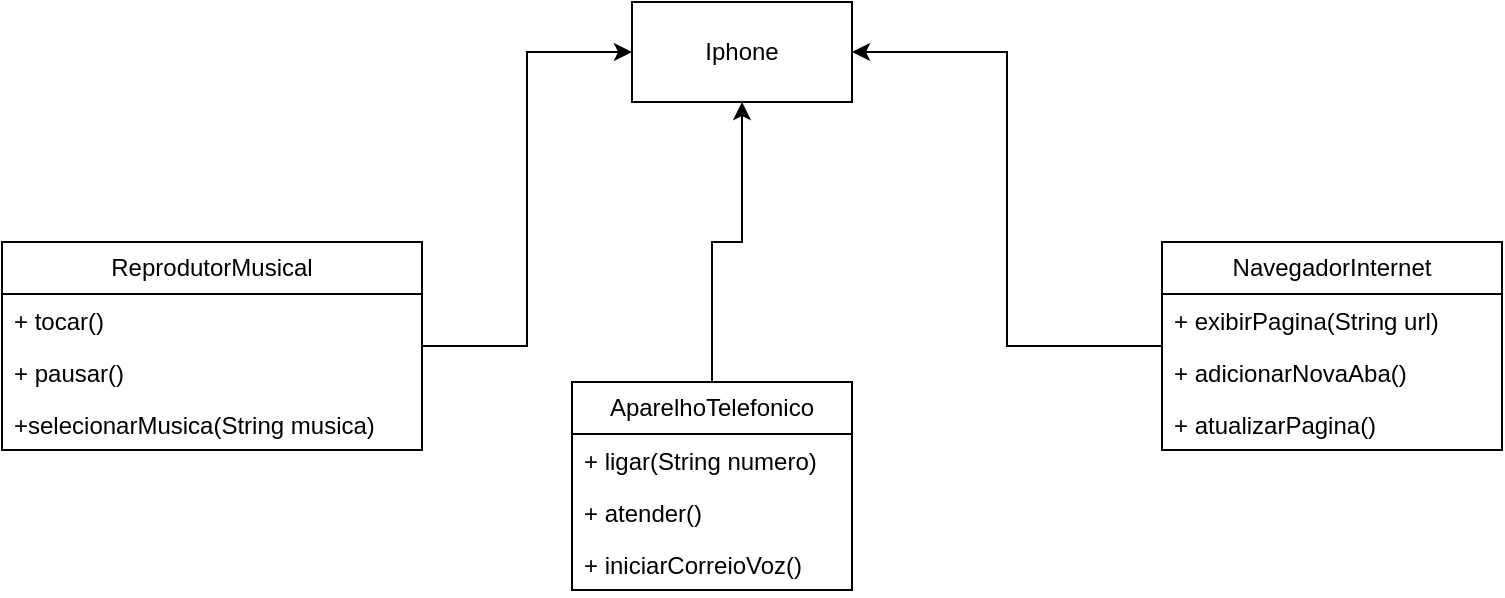 <mxfile version="24.4.13" type="github">
  <diagram name="Página-1" id="N6KTtRtmBCWM1_bf7n8Y">
    <mxGraphModel dx="1002" dy="569" grid="1" gridSize="10" guides="1" tooltips="1" connect="1" arrows="1" fold="1" page="1" pageScale="1" pageWidth="827" pageHeight="1169" math="0" shadow="0">
      <root>
        <mxCell id="0" />
        <mxCell id="1" parent="0" />
        <mxCell id="5-VN4NzJ5UHciLKMatFq-1" value="Iphone" style="html=1;whiteSpace=wrap;" vertex="1" parent="1">
          <mxGeometry x="355" y="50" width="110" height="50" as="geometry" />
        </mxCell>
        <mxCell id="5-VN4NzJ5UHciLKMatFq-24" value="" style="edgeStyle=orthogonalEdgeStyle;rounded=0;orthogonalLoop=1;jettySize=auto;html=1;entryX=0;entryY=0.5;entryDx=0;entryDy=0;" edge="1" parent="1" source="5-VN4NzJ5UHciLKMatFq-6" target="5-VN4NzJ5UHciLKMatFq-1">
          <mxGeometry relative="1" as="geometry">
            <mxPoint x="220" y="100" as="targetPoint" />
          </mxGeometry>
        </mxCell>
        <mxCell id="5-VN4NzJ5UHciLKMatFq-6" value="ReprodutorMusical" style="swimlane;fontStyle=0;childLayout=stackLayout;horizontal=1;startSize=26;fillColor=none;horizontalStack=0;resizeParent=1;resizeParentMax=0;resizeLast=0;collapsible=1;marginBottom=0;whiteSpace=wrap;html=1;" vertex="1" parent="1">
          <mxGeometry x="40" y="170" width="210" height="104" as="geometry" />
        </mxCell>
        <mxCell id="5-VN4NzJ5UHciLKMatFq-7" value="+ tocar()" style="text;strokeColor=none;fillColor=none;align=left;verticalAlign=top;spacingLeft=4;spacingRight=4;overflow=hidden;rotatable=0;points=[[0,0.5],[1,0.5]];portConstraint=eastwest;whiteSpace=wrap;html=1;" vertex="1" parent="5-VN4NzJ5UHciLKMatFq-6">
          <mxGeometry y="26" width="210" height="26" as="geometry" />
        </mxCell>
        <mxCell id="5-VN4NzJ5UHciLKMatFq-8" value="+ pausar()" style="text;strokeColor=none;fillColor=none;align=left;verticalAlign=top;spacingLeft=4;spacingRight=4;overflow=hidden;rotatable=0;points=[[0,0.5],[1,0.5]];portConstraint=eastwest;whiteSpace=wrap;html=1;" vertex="1" parent="5-VN4NzJ5UHciLKMatFq-6">
          <mxGeometry y="52" width="210" height="26" as="geometry" />
        </mxCell>
        <mxCell id="5-VN4NzJ5UHciLKMatFq-9" value="+selecionarMusica(String musica)" style="text;strokeColor=none;fillColor=none;align=left;verticalAlign=top;spacingLeft=4;spacingRight=4;overflow=hidden;rotatable=0;points=[[0,0.5],[1,0.5]];portConstraint=eastwest;whiteSpace=wrap;html=1;" vertex="1" parent="5-VN4NzJ5UHciLKMatFq-6">
          <mxGeometry y="78" width="210" height="26" as="geometry" />
        </mxCell>
        <mxCell id="5-VN4NzJ5UHciLKMatFq-26" value="" style="edgeStyle=orthogonalEdgeStyle;rounded=0;orthogonalLoop=1;jettySize=auto;html=1;entryX=1;entryY=0.5;entryDx=0;entryDy=0;" edge="1" parent="1" source="5-VN4NzJ5UHciLKMatFq-10" target="5-VN4NzJ5UHciLKMatFq-1">
          <mxGeometry relative="1" as="geometry">
            <mxPoint x="525" y="48" as="targetPoint" />
          </mxGeometry>
        </mxCell>
        <mxCell id="5-VN4NzJ5UHciLKMatFq-10" value="NavegadorInternet" style="swimlane;fontStyle=0;childLayout=stackLayout;horizontal=1;startSize=26;fillColor=none;horizontalStack=0;resizeParent=1;resizeParentMax=0;resizeLast=0;collapsible=1;marginBottom=0;whiteSpace=wrap;html=1;" vertex="1" parent="1">
          <mxGeometry x="620" y="170" width="170" height="104" as="geometry" />
        </mxCell>
        <mxCell id="5-VN4NzJ5UHciLKMatFq-11" value="+ exibirPagina(String url)" style="text;strokeColor=none;fillColor=none;align=left;verticalAlign=top;spacingLeft=4;spacingRight=4;overflow=hidden;rotatable=0;points=[[0,0.5],[1,0.5]];portConstraint=eastwest;whiteSpace=wrap;html=1;" vertex="1" parent="5-VN4NzJ5UHciLKMatFq-10">
          <mxGeometry y="26" width="170" height="26" as="geometry" />
        </mxCell>
        <mxCell id="5-VN4NzJ5UHciLKMatFq-12" value="    + adicionarNovaAba()&lt;div&gt;&lt;br/&gt;&lt;/div&gt;" style="text;strokeColor=none;fillColor=none;align=left;verticalAlign=top;spacingLeft=4;spacingRight=4;overflow=hidden;rotatable=0;points=[[0,0.5],[1,0.5]];portConstraint=eastwest;whiteSpace=wrap;html=1;" vertex="1" parent="5-VN4NzJ5UHciLKMatFq-10">
          <mxGeometry y="52" width="170" height="26" as="geometry" />
        </mxCell>
        <mxCell id="5-VN4NzJ5UHciLKMatFq-13" value=" + atualizarPagina()" style="text;strokeColor=none;fillColor=none;align=left;verticalAlign=top;spacingLeft=4;spacingRight=4;overflow=hidden;rotatable=0;points=[[0,0.5],[1,0.5]];portConstraint=eastwest;whiteSpace=wrap;html=1;" vertex="1" parent="5-VN4NzJ5UHciLKMatFq-10">
          <mxGeometry y="78" width="170" height="26" as="geometry" />
        </mxCell>
        <mxCell id="5-VN4NzJ5UHciLKMatFq-22" value="" style="edgeStyle=orthogonalEdgeStyle;rounded=0;orthogonalLoop=1;jettySize=auto;html=1;" edge="1" parent="1" source="5-VN4NzJ5UHciLKMatFq-18" target="5-VN4NzJ5UHciLKMatFq-1">
          <mxGeometry relative="1" as="geometry" />
        </mxCell>
        <mxCell id="5-VN4NzJ5UHciLKMatFq-18" value="AparelhoTelefonico" style="swimlane;fontStyle=0;childLayout=stackLayout;horizontal=1;startSize=26;fillColor=none;horizontalStack=0;resizeParent=1;resizeParentMax=0;resizeLast=0;collapsible=1;marginBottom=0;whiteSpace=wrap;html=1;" vertex="1" parent="1">
          <mxGeometry x="325" y="240" width="140" height="104" as="geometry" />
        </mxCell>
        <mxCell id="5-VN4NzJ5UHciLKMatFq-19" value=" + ligar(String numero)" style="text;strokeColor=none;fillColor=none;align=left;verticalAlign=top;spacingLeft=4;spacingRight=4;overflow=hidden;rotatable=0;points=[[0,0.5],[1,0.5]];portConstraint=eastwest;whiteSpace=wrap;html=1;" vertex="1" parent="5-VN4NzJ5UHciLKMatFq-18">
          <mxGeometry y="26" width="140" height="26" as="geometry" />
        </mxCell>
        <mxCell id="5-VN4NzJ5UHciLKMatFq-20" value="+ atender()" style="text;strokeColor=none;fillColor=none;align=left;verticalAlign=top;spacingLeft=4;spacingRight=4;overflow=hidden;rotatable=0;points=[[0,0.5],[1,0.5]];portConstraint=eastwest;whiteSpace=wrap;html=1;" vertex="1" parent="5-VN4NzJ5UHciLKMatFq-18">
          <mxGeometry y="52" width="140" height="26" as="geometry" />
        </mxCell>
        <mxCell id="5-VN4NzJ5UHciLKMatFq-21" value="+ iniciarCorreioVoz()" style="text;strokeColor=none;fillColor=none;align=left;verticalAlign=top;spacingLeft=4;spacingRight=4;overflow=hidden;rotatable=0;points=[[0,0.5],[1,0.5]];portConstraint=eastwest;whiteSpace=wrap;html=1;" vertex="1" parent="5-VN4NzJ5UHciLKMatFq-18">
          <mxGeometry y="78" width="140" height="26" as="geometry" />
        </mxCell>
      </root>
    </mxGraphModel>
  </diagram>
</mxfile>
